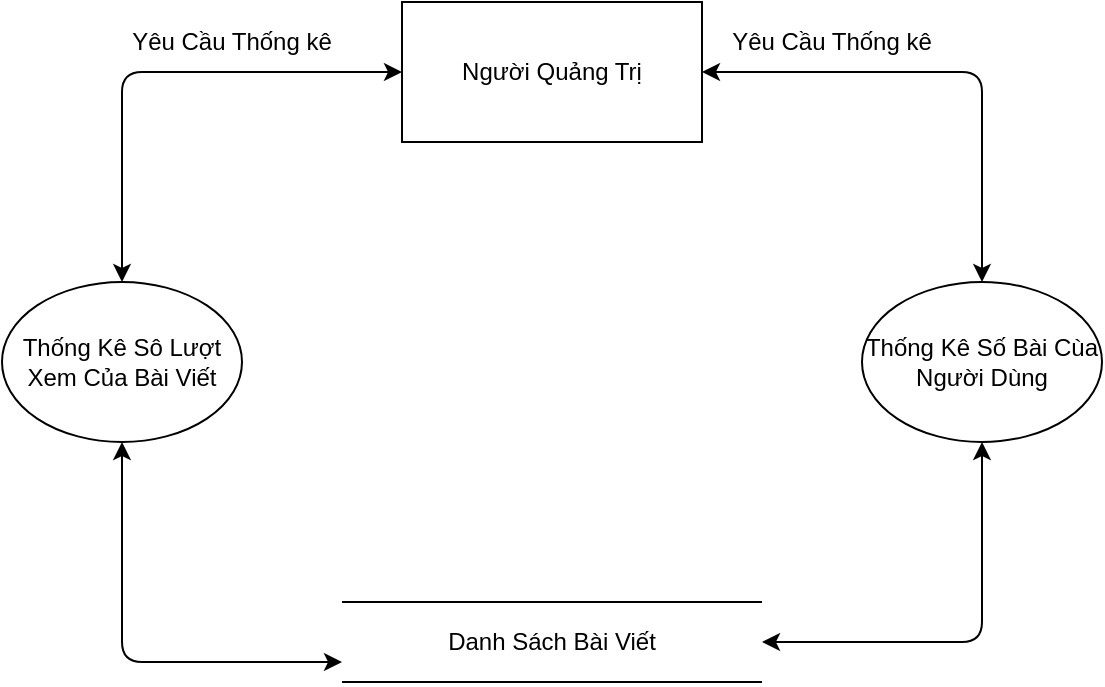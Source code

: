 <mxfile version="13.7.3" type="device"><diagram id="1jHpxjmyNy9Hb_5Lm6Ym" name="Page-1"><mxGraphModel dx="868" dy="461" grid="1" gridSize="10" guides="1" tooltips="1" connect="1" arrows="1" fold="1" page="1" pageScale="1" pageWidth="827" pageHeight="1169" math="0" shadow="0"><root><mxCell id="0"/><mxCell id="1" parent="0"/><mxCell id="mXNDSDdeblQdyTRIlrRe-1" value="Người Quảng Trị" style="rounded=0;whiteSpace=wrap;html=1;" parent="1" vertex="1"><mxGeometry x="370" y="40" width="150" height="70" as="geometry"/></mxCell><mxCell id="mXNDSDdeblQdyTRIlrRe-2" value="Thống Kê Sô Lượt Xem Của Bài Viết" style="ellipse;whiteSpace=wrap;html=1;" parent="1" vertex="1"><mxGeometry x="170" y="180" width="120" height="80" as="geometry"/></mxCell><mxCell id="mXNDSDdeblQdyTRIlrRe-5" value="Thống Kê Số Bài Cùa Người Dùng" style="ellipse;whiteSpace=wrap;html=1;" parent="1" vertex="1"><mxGeometry x="600" y="180" width="120" height="80" as="geometry"/></mxCell><mxCell id="mXNDSDdeblQdyTRIlrRe-8" value="" style="endArrow=none;html=1;" parent="1" edge="1"><mxGeometry width="50" height="50" relative="1" as="geometry"><mxPoint x="340" y="380" as="sourcePoint"/><mxPoint x="550" y="380" as="targetPoint"/></mxGeometry></mxCell><mxCell id="mXNDSDdeblQdyTRIlrRe-9" value="" style="endArrow=none;html=1;" parent="1" edge="1"><mxGeometry width="50" height="50" relative="1" as="geometry"><mxPoint x="340" y="340" as="sourcePoint"/><mxPoint x="550" y="340" as="targetPoint"/></mxGeometry></mxCell><mxCell id="mXNDSDdeblQdyTRIlrRe-10" value="Danh Sách Bài Viết" style="text;html=1;strokeColor=none;fillColor=none;align=center;verticalAlign=middle;whiteSpace=wrap;rounded=0;" parent="1" vertex="1"><mxGeometry x="360" y="350" width="170" height="20" as="geometry"/></mxCell><mxCell id="mXNDSDdeblQdyTRIlrRe-14" value="" style="endArrow=classic;startArrow=classic;html=1;exitX=1;exitY=0.5;exitDx=0;exitDy=0;entryX=0.5;entryY=0;entryDx=0;entryDy=0;" parent="1" source="mXNDSDdeblQdyTRIlrRe-1" target="mXNDSDdeblQdyTRIlrRe-5" edge="1"><mxGeometry width="50" height="50" relative="1" as="geometry"><mxPoint x="640" y="70" as="sourcePoint"/><mxPoint x="760" y="170" as="targetPoint"/><Array as="points"><mxPoint x="660" y="75"/></Array></mxGeometry></mxCell><mxCell id="mXNDSDdeblQdyTRIlrRe-15" value="" style="endArrow=classic;startArrow=classic;html=1;entryX=0.5;entryY=1;entryDx=0;entryDy=0;" parent="1" target="mXNDSDdeblQdyTRIlrRe-5" edge="1"><mxGeometry width="50" height="50" relative="1" as="geometry"><mxPoint x="550" y="360" as="sourcePoint"/><mxPoint x="680" y="280" as="targetPoint"/><Array as="points"><mxPoint x="660" y="360"/></Array></mxGeometry></mxCell><mxCell id="Bux7xuPPMzMhjAnlbw55-3" value="" style="endArrow=classic;startArrow=classic;html=1;entryX=0;entryY=0.5;entryDx=0;entryDy=0;exitX=0.5;exitY=0;exitDx=0;exitDy=0;" edge="1" parent="1" source="mXNDSDdeblQdyTRIlrRe-2" target="mXNDSDdeblQdyTRIlrRe-1"><mxGeometry width="50" height="50" relative="1" as="geometry"><mxPoint x="240" y="130" as="sourcePoint"/><mxPoint x="290" y="80" as="targetPoint"/><Array as="points"><mxPoint x="230" y="75"/></Array></mxGeometry></mxCell><mxCell id="Bux7xuPPMzMhjAnlbw55-4" value="" style="endArrow=classic;startArrow=classic;html=1;entryX=0.5;entryY=1;entryDx=0;entryDy=0;" edge="1" parent="1" target="mXNDSDdeblQdyTRIlrRe-2"><mxGeometry width="50" height="50" relative="1" as="geometry"><mxPoint x="340" y="370" as="sourcePoint"/><mxPoint x="270" y="350" as="targetPoint"/><Array as="points"><mxPoint x="230" y="370"/></Array></mxGeometry></mxCell><mxCell id="Bux7xuPPMzMhjAnlbw55-5" value="Yêu Cầu Thống kê" style="text;html=1;strokeColor=none;fillColor=none;align=center;verticalAlign=middle;whiteSpace=wrap;rounded=0;" vertex="1" parent="1"><mxGeometry x="230" y="50" width="110" height="20" as="geometry"/></mxCell><mxCell id="Bux7xuPPMzMhjAnlbw55-6" value="Yêu Cầu Thống kê" style="text;html=1;strokeColor=none;fillColor=none;align=center;verticalAlign=middle;whiteSpace=wrap;rounded=0;" vertex="1" parent="1"><mxGeometry x="530" y="50" width="110" height="20" as="geometry"/></mxCell></root></mxGraphModel></diagram></mxfile>
